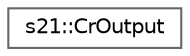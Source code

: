 digraph "Graphical Class Hierarchy"
{
 // LATEX_PDF_SIZE
  bgcolor="transparent";
  edge [fontname=Helvetica,fontsize=10,labelfontname=Helvetica,labelfontsize=10];
  node [fontname=Helvetica,fontsize=10,shape=box,height=0.2,width=0.4];
  rankdir="LR";
  Node0 [id="Node000000",label="s21::CrOutput",height=0.2,width=0.4,color="grey40", fillcolor="white", style="filled",URL="$d7/dbb/structs21_1_1CrOutput.html",tooltip=" "];
}
